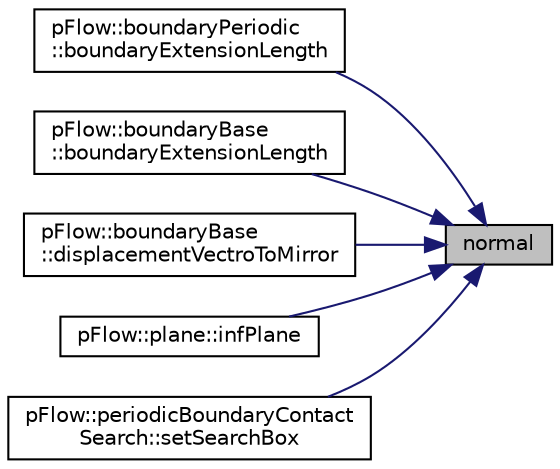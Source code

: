 digraph "normal"
{
 // LATEX_PDF_SIZE
  edge [fontname="Helvetica",fontsize="10",labelfontname="Helvetica",labelfontsize="10"];
  node [fontname="Helvetica",fontsize="10",shape=record];
  rankdir="RL";
  Node1 [label="normal",height=0.2,width=0.4,color="black", fillcolor="grey75", style="filled", fontcolor="black",tooltip=" "];
  Node1 -> Node2 [dir="back",color="midnightblue",fontsize="10",style="solid",fontname="Helvetica"];
  Node2 [label="pFlow::boundaryPeriodic\l::boundaryExtensionLength",height=0.2,width=0.4,color="black", fillcolor="white", style="filled",URL="$classpFlow_1_1boundaryPeriodic.html#a8f1aea372a6cfb0a0a45ca32ad5d287a",tooltip="The extention length (in vector form) for the boundary as required by each boundary type."];
  Node1 -> Node3 [dir="back",color="midnightblue",fontsize="10",style="solid",fontname="Helvetica"];
  Node3 [label="pFlow::boundaryBase\l::boundaryExtensionLength",height=0.2,width=0.4,color="black", fillcolor="white", style="filled",URL="$classpFlow_1_1boundaryBase.html#a2b2348a201aa908566c235d577b489ce",tooltip="The extention length (in vector form) for the boundary as required by each boundary type."];
  Node1 -> Node4 [dir="back",color="midnightblue",fontsize="10",style="solid",fontname="Helvetica"];
  Node4 [label="pFlow::boundaryBase\l::displacementVectroToMirror",height=0.2,width=0.4,color="black", fillcolor="white", style="filled",URL="$classpFlow_1_1boundaryBase.html#a754325ec74a5f26ae244108536379df9",tooltip="displacement vector that transfers points   to a distance that is equal to the distance between this ..."];
  Node1 -> Node5 [dir="back",color="midnightblue",fontsize="10",style="solid",fontname="Helvetica"];
  Node5 [label="pFlow::plane::infPlane",height=0.2,width=0.4,color="black", fillcolor="white", style="filled",URL="$classpFlow_1_1plane.html#a6bf2477a54590412f4e528c81549535c",tooltip=" "];
  Node1 -> Node6 [dir="back",color="midnightblue",fontsize="10",style="solid",fontname="Helvetica"];
  Node6 [label="pFlow::periodicBoundaryContact\lSearch::setSearchBox",height=0.2,width=0.4,color="black", fillcolor="white", style="filled",URL="$classpFlow_1_1periodicBoundaryContactSearch.html#a22520a8bdc9c917da2d44eff2eb4648d",tooltip=" "];
}
